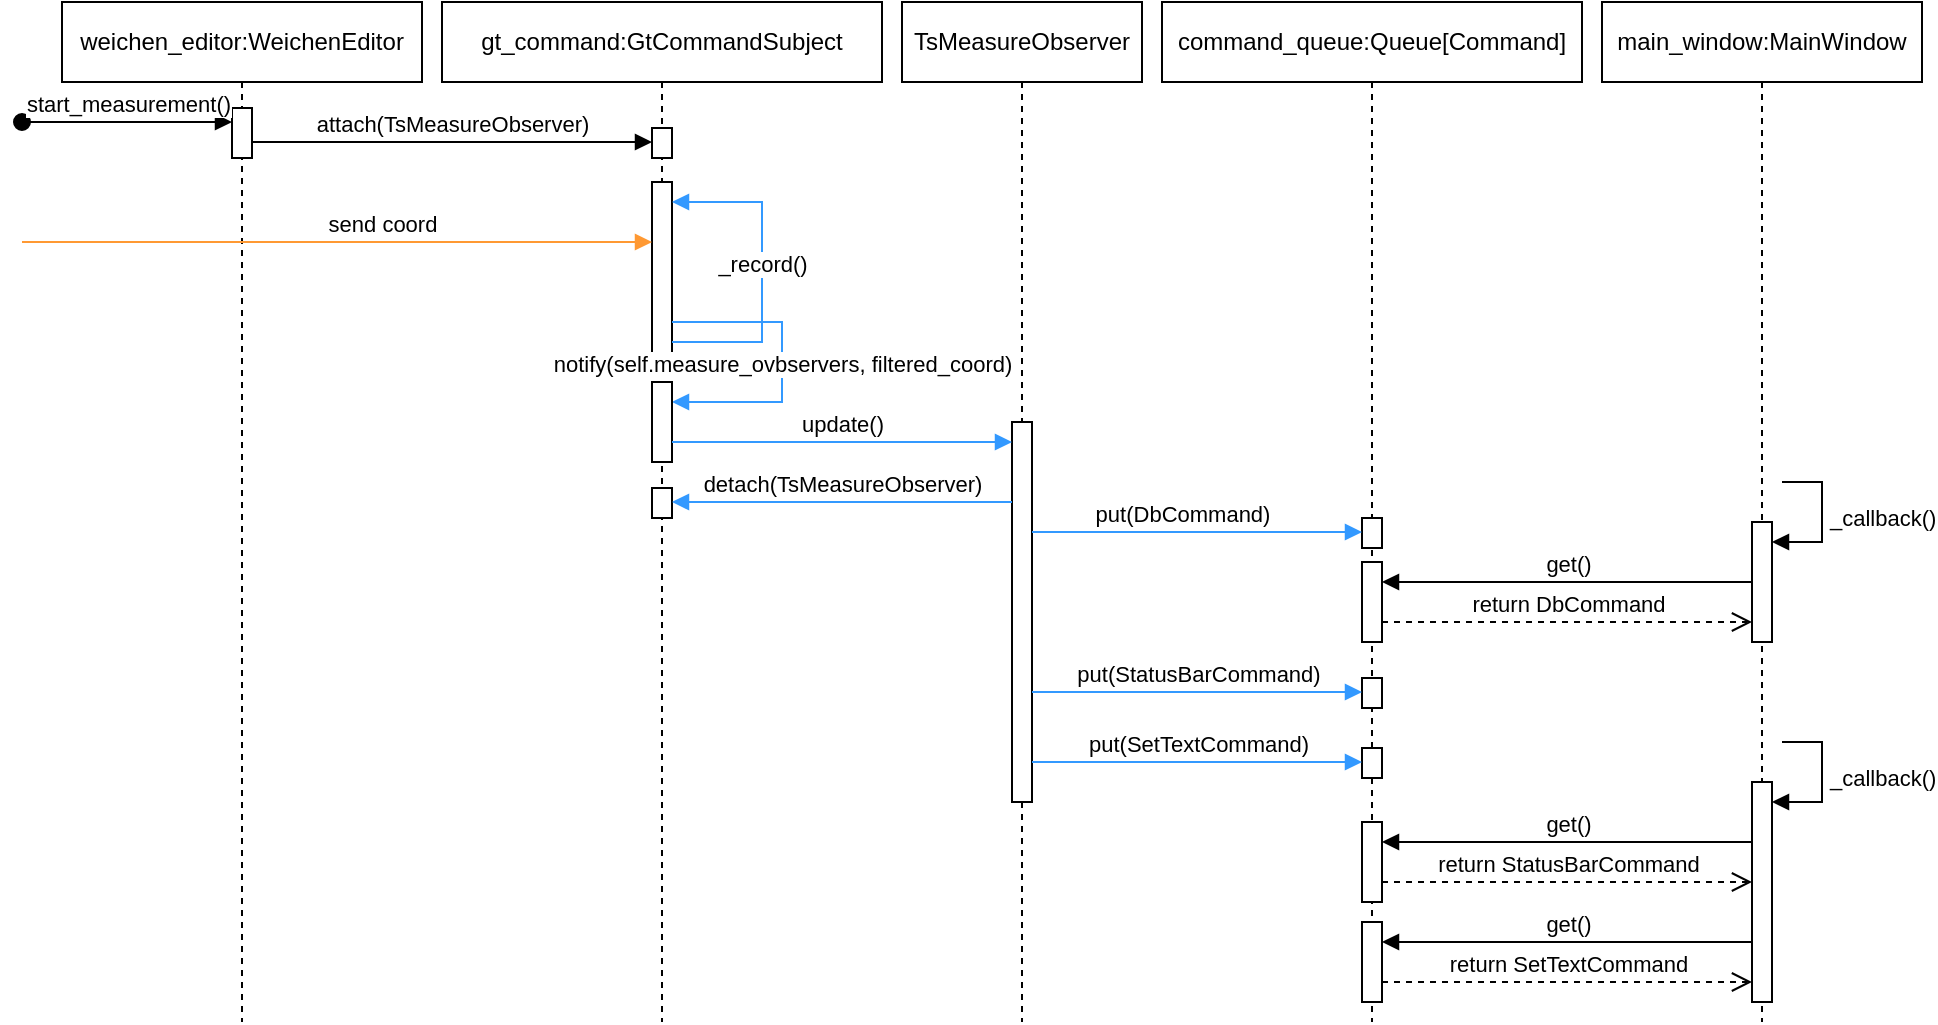 <mxfile version="23.1.4" type="github">
  <diagram name="Page-1" id="c4tMYzNzFPlFTSW49CZo">
    <mxGraphModel dx="1418" dy="743" grid="1" gridSize="10" guides="1" tooltips="1" connect="1" arrows="1" fold="1" page="1" pageScale="1" pageWidth="850" pageHeight="1100" math="0" shadow="0">
      <root>
        <mxCell id="0" />
        <mxCell id="1" parent="0" />
        <mxCell id="OXs-cijtJ4UvY3tv5mKe-7" value="main_window:MainWindow" style="shape=umlLifeline;perimeter=lifelinePerimeter;whiteSpace=wrap;html=1;container=1;dropTarget=0;collapsible=0;recursiveResize=0;outlineConnect=0;portConstraint=eastwest;newEdgeStyle={&quot;curved&quot;:0,&quot;rounded&quot;:0};" parent="1" vertex="1">
          <mxGeometry x="800" y="50" width="160" height="510" as="geometry" />
        </mxCell>
        <mxCell id="OXs-cijtJ4UvY3tv5mKe-8" value="" style="html=1;points=[[0,0,0,0,5],[0,1,0,0,-5],[1,0,0,0,5],[1,1,0,0,-5]];perimeter=orthogonalPerimeter;outlineConnect=0;targetShapes=umlLifeline;portConstraint=eastwest;newEdgeStyle={&quot;curved&quot;:0,&quot;rounded&quot;:0};" parent="OXs-cijtJ4UvY3tv5mKe-7" vertex="1">
          <mxGeometry x="75" y="260" width="10" height="60" as="geometry" />
        </mxCell>
        <mxCell id="OXs-cijtJ4UvY3tv5mKe-9" value="_callback()" style="html=1;align=left;spacingLeft=2;endArrow=block;rounded=0;edgeStyle=orthogonalEdgeStyle;curved=0;rounded=0;" parent="OXs-cijtJ4UvY3tv5mKe-7" target="OXs-cijtJ4UvY3tv5mKe-8" edge="1">
          <mxGeometry relative="1" as="geometry">
            <mxPoint x="90" y="240" as="sourcePoint" />
            <Array as="points">
              <mxPoint x="110" y="270" />
            </Array>
          </mxGeometry>
        </mxCell>
        <mxCell id="YTrCrGtHc1NYBhGN6iH7-1" value="command_queue:Queue[Command]" style="shape=umlLifeline;perimeter=lifelinePerimeter;whiteSpace=wrap;html=1;container=1;dropTarget=0;collapsible=0;recursiveResize=0;outlineConnect=0;portConstraint=eastwest;newEdgeStyle={&quot;curved&quot;:0,&quot;rounded&quot;:0};" parent="1" vertex="1">
          <mxGeometry x="580" y="50" width="210" height="510" as="geometry" />
        </mxCell>
        <mxCell id="OXs-cijtJ4UvY3tv5mKe-10" value="" style="html=1;points=[[0,0,0,0,5],[0,1,0,0,-5],[1,0,0,0,5],[1,1,0,0,-5]];perimeter=orthogonalPerimeter;outlineConnect=0;targetShapes=umlLifeline;portConstraint=eastwest;newEdgeStyle={&quot;curved&quot;:0,&quot;rounded&quot;:0};" parent="YTrCrGtHc1NYBhGN6iH7-1" vertex="1">
          <mxGeometry x="100" y="258" width="10" height="15" as="geometry" />
        </mxCell>
        <mxCell id="OXs-cijtJ4UvY3tv5mKe-13" value="" style="html=1;points=[[0,0,0,0,5],[0,1,0,0,-5],[1,0,0,0,5],[1,1,0,0,-5]];perimeter=orthogonalPerimeter;outlineConnect=0;targetShapes=umlLifeline;portConstraint=eastwest;newEdgeStyle={&quot;curved&quot;:0,&quot;rounded&quot;:0};" parent="YTrCrGtHc1NYBhGN6iH7-1" vertex="1">
          <mxGeometry x="100" y="280" width="10" height="40" as="geometry" />
        </mxCell>
        <mxCell id="OXs-cijtJ4UvY3tv5mKe-16" value="" style="html=1;points=[[0,0,0,0,5],[0,1,0,0,-5],[1,0,0,0,5],[1,1,0,0,-5]];perimeter=orthogonalPerimeter;outlineConnect=0;targetShapes=umlLifeline;portConstraint=eastwest;newEdgeStyle={&quot;curved&quot;:0,&quot;rounded&quot;:0};" parent="YTrCrGtHc1NYBhGN6iH7-1" vertex="1">
          <mxGeometry x="100" y="338" width="10" height="15" as="geometry" />
        </mxCell>
        <mxCell id="OXs-cijtJ4UvY3tv5mKe-17" value="" style="html=1;points=[[0,0,0,0,5],[0,1,0,0,-5],[1,0,0,0,5],[1,1,0,0,-5]];perimeter=orthogonalPerimeter;outlineConnect=0;targetShapes=umlLifeline;portConstraint=eastwest;newEdgeStyle={&quot;curved&quot;:0,&quot;rounded&quot;:0};" parent="YTrCrGtHc1NYBhGN6iH7-1" vertex="1">
          <mxGeometry x="100" y="373" width="10" height="15" as="geometry" />
        </mxCell>
        <mxCell id="OXs-cijtJ4UvY3tv5mKe-18" value="" style="html=1;points=[[0,0,0,0,5],[0,1,0,0,-5],[1,0,0,0,5],[1,1,0,0,-5]];perimeter=orthogonalPerimeter;outlineConnect=0;targetShapes=umlLifeline;portConstraint=eastwest;newEdgeStyle={&quot;curved&quot;:0,&quot;rounded&quot;:0};" parent="YTrCrGtHc1NYBhGN6iH7-1" vertex="1">
          <mxGeometry x="295" y="390" width="10" height="110" as="geometry" />
        </mxCell>
        <mxCell id="OXs-cijtJ4UvY3tv5mKe-19" value="_callback()" style="html=1;align=left;spacingLeft=2;endArrow=block;rounded=0;edgeStyle=orthogonalEdgeStyle;curved=0;rounded=0;" parent="YTrCrGtHc1NYBhGN6iH7-1" target="OXs-cijtJ4UvY3tv5mKe-18" edge="1">
          <mxGeometry relative="1" as="geometry">
            <mxPoint x="310" y="370" as="sourcePoint" />
            <Array as="points">
              <mxPoint x="330" y="400" />
            </Array>
          </mxGeometry>
        </mxCell>
        <mxCell id="OXs-cijtJ4UvY3tv5mKe-20" value="get()" style="html=1;verticalAlign=bottom;endArrow=block;curved=0;rounded=0;" parent="YTrCrGtHc1NYBhGN6iH7-1" source="OXs-cijtJ4UvY3tv5mKe-18" target="OXs-cijtJ4UvY3tv5mKe-22" edge="1">
          <mxGeometry width="80" relative="1" as="geometry">
            <mxPoint x="200" y="420" as="sourcePoint" />
            <mxPoint x="110" y="420" as="targetPoint" />
            <Array as="points">
              <mxPoint x="200" y="420" />
            </Array>
          </mxGeometry>
        </mxCell>
        <mxCell id="OXs-cijtJ4UvY3tv5mKe-21" value="return StatusBarCommand" style="html=1;verticalAlign=bottom;endArrow=open;dashed=1;endSize=8;curved=0;rounded=0;" parent="YTrCrGtHc1NYBhGN6iH7-1" source="OXs-cijtJ4UvY3tv5mKe-22" target="OXs-cijtJ4UvY3tv5mKe-18" edge="1">
          <mxGeometry relative="1" as="geometry">
            <mxPoint x="110" y="440" as="sourcePoint" />
            <mxPoint x="170" y="450" as="targetPoint" />
            <Array as="points">
              <mxPoint x="200" y="440" />
            </Array>
          </mxGeometry>
        </mxCell>
        <mxCell id="OXs-cijtJ4UvY3tv5mKe-22" value="" style="html=1;points=[[0,0,0,0,5],[0,1,0,0,-5],[1,0,0,0,5],[1,1,0,0,-5]];perimeter=orthogonalPerimeter;outlineConnect=0;targetShapes=umlLifeline;portConstraint=eastwest;newEdgeStyle={&quot;curved&quot;:0,&quot;rounded&quot;:0};" parent="YTrCrGtHc1NYBhGN6iH7-1" vertex="1">
          <mxGeometry x="100" y="410" width="10" height="40" as="geometry" />
        </mxCell>
        <mxCell id="OXs-cijtJ4UvY3tv5mKe-23" value="get()" style="html=1;verticalAlign=bottom;endArrow=block;curved=0;rounded=0;" parent="YTrCrGtHc1NYBhGN6iH7-1" target="OXs-cijtJ4UvY3tv5mKe-25" edge="1">
          <mxGeometry width="80" relative="1" as="geometry">
            <mxPoint x="295" y="470" as="sourcePoint" />
            <mxPoint x="110" y="470" as="targetPoint" />
            <Array as="points">
              <mxPoint x="200" y="470" />
            </Array>
          </mxGeometry>
        </mxCell>
        <mxCell id="OXs-cijtJ4UvY3tv5mKe-24" value="return SetTextCommand" style="html=1;verticalAlign=bottom;endArrow=open;dashed=1;endSize=8;curved=0;rounded=0;" parent="YTrCrGtHc1NYBhGN6iH7-1" source="OXs-cijtJ4UvY3tv5mKe-25" edge="1">
          <mxGeometry relative="1" as="geometry">
            <mxPoint x="110" y="490" as="sourcePoint" />
            <mxPoint x="295" y="490" as="targetPoint" />
            <Array as="points">
              <mxPoint x="200" y="490" />
            </Array>
          </mxGeometry>
        </mxCell>
        <mxCell id="OXs-cijtJ4UvY3tv5mKe-25" value="" style="html=1;points=[[0,0,0,0,5],[0,1,0,0,-5],[1,0,0,0,5],[1,1,0,0,-5]];perimeter=orthogonalPerimeter;outlineConnect=0;targetShapes=umlLifeline;portConstraint=eastwest;newEdgeStyle={&quot;curved&quot;:0,&quot;rounded&quot;:0};" parent="YTrCrGtHc1NYBhGN6iH7-1" vertex="1">
          <mxGeometry x="100" y="460" width="10" height="40" as="geometry" />
        </mxCell>
        <mxCell id="TC2V2bkEGC9yVTBu2Jy7-3" value="TsMeasureObserver" style="shape=umlLifeline;perimeter=lifelinePerimeter;whiteSpace=wrap;html=1;container=1;dropTarget=0;collapsible=0;recursiveResize=0;outlineConnect=0;portConstraint=eastwest;newEdgeStyle={&quot;curved&quot;:0,&quot;rounded&quot;:0};" parent="1" vertex="1">
          <mxGeometry x="450" y="50" width="120" height="510" as="geometry" />
        </mxCell>
        <mxCell id="YTrCrGtHc1NYBhGN6iH7-9" value="" style="html=1;points=[[0,0,0,0,5],[0,1,0,0,-5],[1,0,0,0,5],[1,1,0,0,-5]];perimeter=orthogonalPerimeter;outlineConnect=0;targetShapes=umlLifeline;portConstraint=eastwest;newEdgeStyle={&quot;curved&quot;:0,&quot;rounded&quot;:0};" parent="TC2V2bkEGC9yVTBu2Jy7-3" vertex="1">
          <mxGeometry x="55" y="210" width="10" height="190" as="geometry" />
        </mxCell>
        <mxCell id="TC2V2bkEGC9yVTBu2Jy7-1" value="weichen_editor:WeichenEditor" style="shape=umlLifeline;perimeter=lifelinePerimeter;whiteSpace=wrap;html=1;container=1;dropTarget=0;collapsible=0;recursiveResize=0;outlineConnect=0;portConstraint=eastwest;newEdgeStyle={&quot;curved&quot;:0,&quot;rounded&quot;:0};" parent="1" vertex="1">
          <mxGeometry x="30" y="50" width="180" height="510" as="geometry" />
        </mxCell>
        <mxCell id="YTrCrGtHc1NYBhGN6iH7-3" value="" style="html=1;points=[[0,0,0,0,5],[0,1,0,0,-5],[1,0,0,0,5],[1,1,0,0,-5]];perimeter=orthogonalPerimeter;outlineConnect=0;targetShapes=umlLifeline;portConstraint=eastwest;newEdgeStyle={&quot;curved&quot;:0,&quot;rounded&quot;:0};" parent="TC2V2bkEGC9yVTBu2Jy7-1" vertex="1">
          <mxGeometry x="85" y="53" width="10" height="25" as="geometry" />
        </mxCell>
        <mxCell id="TC2V2bkEGC9yVTBu2Jy7-2" value="gt_command:GtCommandSubject" style="shape=umlLifeline;whiteSpace=wrap;html=1;container=1;dropTarget=0;collapsible=0;recursiveResize=0;outlineConnect=0;portConstraint=eastwest;newEdgeStyle={&quot;curved&quot;:0,&quot;rounded&quot;:0};points=[[0,0,0,0,5],[0,1,0,0,-5],[1,0,0,0,5],[1,1,0,0,-5]];perimeter=rectanglePerimeter;targetShapes=umlLifeline;participant=label;" parent="1" vertex="1">
          <mxGeometry x="220" y="50" width="220" height="510" as="geometry" />
        </mxCell>
        <mxCell id="YTrCrGtHc1NYBhGN6iH7-5" value="" style="html=1;points=[[0,0,0,0,5],[0,1,0,0,-5],[1,0,0,0,5],[1,1,0,0,-5]];perimeter=orthogonalPerimeter;outlineConnect=0;targetShapes=umlLifeline;portConstraint=eastwest;newEdgeStyle={&quot;curved&quot;:0,&quot;rounded&quot;:0};" parent="TC2V2bkEGC9yVTBu2Jy7-2" vertex="1">
          <mxGeometry x="105" y="90" width="10" height="90" as="geometry" />
        </mxCell>
        <mxCell id="YTrCrGtHc1NYBhGN6iH7-8" value="_record()" style="html=1;verticalAlign=bottom;endArrow=block;curved=0;rounded=0;strokeColor=#3399FF;" parent="TC2V2bkEGC9yVTBu2Jy7-2" source="YTrCrGtHc1NYBhGN6iH7-5" target="YTrCrGtHc1NYBhGN6iH7-5" edge="1">
          <mxGeometry x="-0.062" width="80" relative="1" as="geometry">
            <mxPoint x="120" y="160" as="sourcePoint" />
            <mxPoint x="200" y="160" as="targetPoint" />
            <Array as="points">
              <mxPoint x="130" y="170" />
              <mxPoint x="160" y="170" />
              <mxPoint x="160" y="100" />
              <mxPoint x="130" y="100" />
            </Array>
            <mxPoint as="offset" />
          </mxGeometry>
        </mxCell>
        <mxCell id="YTrCrGtHc1NYBhGN6iH7-10" value="notify(self.measure_ovbservers, filtered_coord)" style="html=1;verticalAlign=bottom;endArrow=block;curved=0;rounded=0;strokeColor=#3399FF;" parent="TC2V2bkEGC9yVTBu2Jy7-2" source="YTrCrGtHc1NYBhGN6iH7-5" target="OXs-cijtJ4UvY3tv5mKe-3" edge="1">
          <mxGeometry x="0.133" width="80" relative="1" as="geometry">
            <mxPoint x="105" y="160" as="sourcePoint" />
            <mxPoint x="285" y="160" as="targetPoint" />
            <Array as="points">
              <mxPoint x="170" y="160" />
              <mxPoint x="170" y="200" />
            </Array>
            <mxPoint as="offset" />
          </mxGeometry>
        </mxCell>
        <mxCell id="OXs-cijtJ4UvY3tv5mKe-2" value="" style="html=1;points=[[0,0,0,0,5],[0,1,0,0,-5],[1,0,0,0,5],[1,1,0,0,-5]];perimeter=orthogonalPerimeter;outlineConnect=0;targetShapes=umlLifeline;portConstraint=eastwest;newEdgeStyle={&quot;curved&quot;:0,&quot;rounded&quot;:0};" parent="TC2V2bkEGC9yVTBu2Jy7-2" vertex="1">
          <mxGeometry x="105" y="63" width="10" height="15" as="geometry" />
        </mxCell>
        <mxCell id="OXs-cijtJ4UvY3tv5mKe-3" value="" style="html=1;points=[[0,0,0,0,5],[0,1,0,0,-5],[1,0,0,0,5],[1,1,0,0,-5]];perimeter=orthogonalPerimeter;outlineConnect=0;targetShapes=umlLifeline;portConstraint=eastwest;newEdgeStyle={&quot;curved&quot;:0,&quot;rounded&quot;:0};" parent="TC2V2bkEGC9yVTBu2Jy7-2" vertex="1">
          <mxGeometry x="105" y="190" width="10" height="40" as="geometry" />
        </mxCell>
        <mxCell id="OXs-cijtJ4UvY3tv5mKe-5" value="" style="html=1;points=[[0,0,0,0,5],[0,1,0,0,-5],[1,0,0,0,5],[1,1,0,0,-5]];perimeter=orthogonalPerimeter;outlineConnect=0;targetShapes=umlLifeline;portConstraint=eastwest;newEdgeStyle={&quot;curved&quot;:0,&quot;rounded&quot;:0};" parent="TC2V2bkEGC9yVTBu2Jy7-2" vertex="1">
          <mxGeometry x="105" y="243" width="10" height="15" as="geometry" />
        </mxCell>
        <mxCell id="YTrCrGtHc1NYBhGN6iH7-4" value="start_measurement()" style="html=1;verticalAlign=bottom;startArrow=oval;startFill=1;endArrow=block;startSize=8;curved=0;rounded=0;" parent="1" target="YTrCrGtHc1NYBhGN6iH7-3" edge="1">
          <mxGeometry width="60" relative="1" as="geometry">
            <mxPoint x="10" y="110" as="sourcePoint" />
            <mxPoint x="109.5" y="120" as="targetPoint" />
            <Array as="points">
              <mxPoint x="70" y="110" />
            </Array>
          </mxGeometry>
        </mxCell>
        <mxCell id="YTrCrGtHc1NYBhGN6iH7-7" value="attach(TsMeasureObserver)" style="html=1;verticalAlign=bottom;endArrow=block;curved=0;rounded=0;" parent="1" source="YTrCrGtHc1NYBhGN6iH7-3" target="OXs-cijtJ4UvY3tv5mKe-2" edge="1">
          <mxGeometry width="80" relative="1" as="geometry">
            <mxPoint x="170" y="90" as="sourcePoint" />
            <mxPoint x="250" y="90" as="targetPoint" />
            <Array as="points">
              <mxPoint x="220" y="120" />
            </Array>
          </mxGeometry>
        </mxCell>
        <mxCell id="OXs-cijtJ4UvY3tv5mKe-1" value="send coord" style="html=1;verticalAlign=bottom;endArrow=block;curved=0;rounded=0;strokeColor=#FF9933;" parent="1" edge="1">
          <mxGeometry x="0.143" width="80" relative="1" as="geometry">
            <mxPoint x="10" y="170" as="sourcePoint" />
            <mxPoint x="325" y="170" as="targetPoint" />
            <mxPoint as="offset" />
          </mxGeometry>
        </mxCell>
        <mxCell id="OXs-cijtJ4UvY3tv5mKe-4" value="update()" style="html=1;verticalAlign=bottom;endArrow=block;curved=0;rounded=0;strokeColor=#3399FF;" parent="1" source="OXs-cijtJ4UvY3tv5mKe-3" target="YTrCrGtHc1NYBhGN6iH7-9" edge="1">
          <mxGeometry width="80" relative="1" as="geometry">
            <mxPoint x="340" y="270" as="sourcePoint" />
            <mxPoint x="420" y="270" as="targetPoint" />
            <Array as="points">
              <mxPoint x="420" y="270" />
            </Array>
            <mxPoint as="offset" />
          </mxGeometry>
        </mxCell>
        <mxCell id="OXs-cijtJ4UvY3tv5mKe-6" value="detach(TsMeasureObserver)" style="html=1;verticalAlign=bottom;endArrow=block;curved=0;rounded=0;strokeColor=#3399FF;" parent="1" source="YTrCrGtHc1NYBhGN6iH7-9" target="OXs-cijtJ4UvY3tv5mKe-5" edge="1">
          <mxGeometry width="80" relative="1" as="geometry">
            <mxPoint x="380" y="370" as="sourcePoint" />
            <mxPoint x="460" y="370" as="targetPoint" />
            <Array as="points">
              <mxPoint x="410" y="300" />
            </Array>
          </mxGeometry>
        </mxCell>
        <mxCell id="YTrCrGtHc1NYBhGN6iH7-12" value="put(DbCommand)" style="html=1;verticalAlign=bottom;endArrow=block;curved=0;rounded=0;strokeColor=#3399FF;" parent="1" edge="1">
          <mxGeometry x="-0.091" width="80" relative="1" as="geometry">
            <mxPoint x="515" y="315" as="sourcePoint" />
            <mxPoint x="680" y="315" as="targetPoint" />
            <Array as="points">
              <mxPoint x="610" y="315" />
            </Array>
            <mxPoint as="offset" />
          </mxGeometry>
        </mxCell>
        <mxCell id="YTrCrGtHc1NYBhGN6iH7-13" value="put(StatusBarCommand)" style="html=1;verticalAlign=bottom;endArrow=block;curved=0;rounded=0;strokeColor=#3399FF;" parent="1" target="OXs-cijtJ4UvY3tv5mKe-16" edge="1">
          <mxGeometry width="80" relative="1" as="geometry">
            <mxPoint x="515" y="395" as="sourcePoint" />
            <mxPoint x="680" y="395" as="targetPoint" />
            <Array as="points" />
          </mxGeometry>
        </mxCell>
        <mxCell id="YTrCrGtHc1NYBhGN6iH7-14" value="put(SetTextCommand)" style="html=1;verticalAlign=bottom;endArrow=block;curved=0;rounded=0;strokeColor=#3399FF;" parent="1" source="YTrCrGtHc1NYBhGN6iH7-9" target="OXs-cijtJ4UvY3tv5mKe-17" edge="1">
          <mxGeometry width="80" relative="1" as="geometry">
            <mxPoint x="515" y="420" as="sourcePoint" />
            <mxPoint x="680" y="420" as="targetPoint" />
            <Array as="points">
              <mxPoint x="600" y="430" />
            </Array>
          </mxGeometry>
        </mxCell>
        <mxCell id="OXs-cijtJ4UvY3tv5mKe-12" value="get()" style="html=1;verticalAlign=bottom;endArrow=block;curved=0;rounded=0;" parent="1" source="OXs-cijtJ4UvY3tv5mKe-8" target="OXs-cijtJ4UvY3tv5mKe-13" edge="1">
          <mxGeometry width="80" relative="1" as="geometry">
            <mxPoint x="780" y="340" as="sourcePoint" />
            <mxPoint x="860" y="340" as="targetPoint" />
            <Array as="points" />
          </mxGeometry>
        </mxCell>
        <mxCell id="OXs-cijtJ4UvY3tv5mKe-15" value="return DbCommand" style="html=1;verticalAlign=bottom;endArrow=open;dashed=1;endSize=8;curved=0;rounded=0;" parent="1" source="OXs-cijtJ4UvY3tv5mKe-13" target="OXs-cijtJ4UvY3tv5mKe-8" edge="1">
          <mxGeometry relative="1" as="geometry">
            <mxPoint x="830" y="370" as="sourcePoint" />
            <mxPoint x="750" y="370" as="targetPoint" />
            <Array as="points">
              <mxPoint x="780" y="360" />
            </Array>
          </mxGeometry>
        </mxCell>
      </root>
    </mxGraphModel>
  </diagram>
</mxfile>
